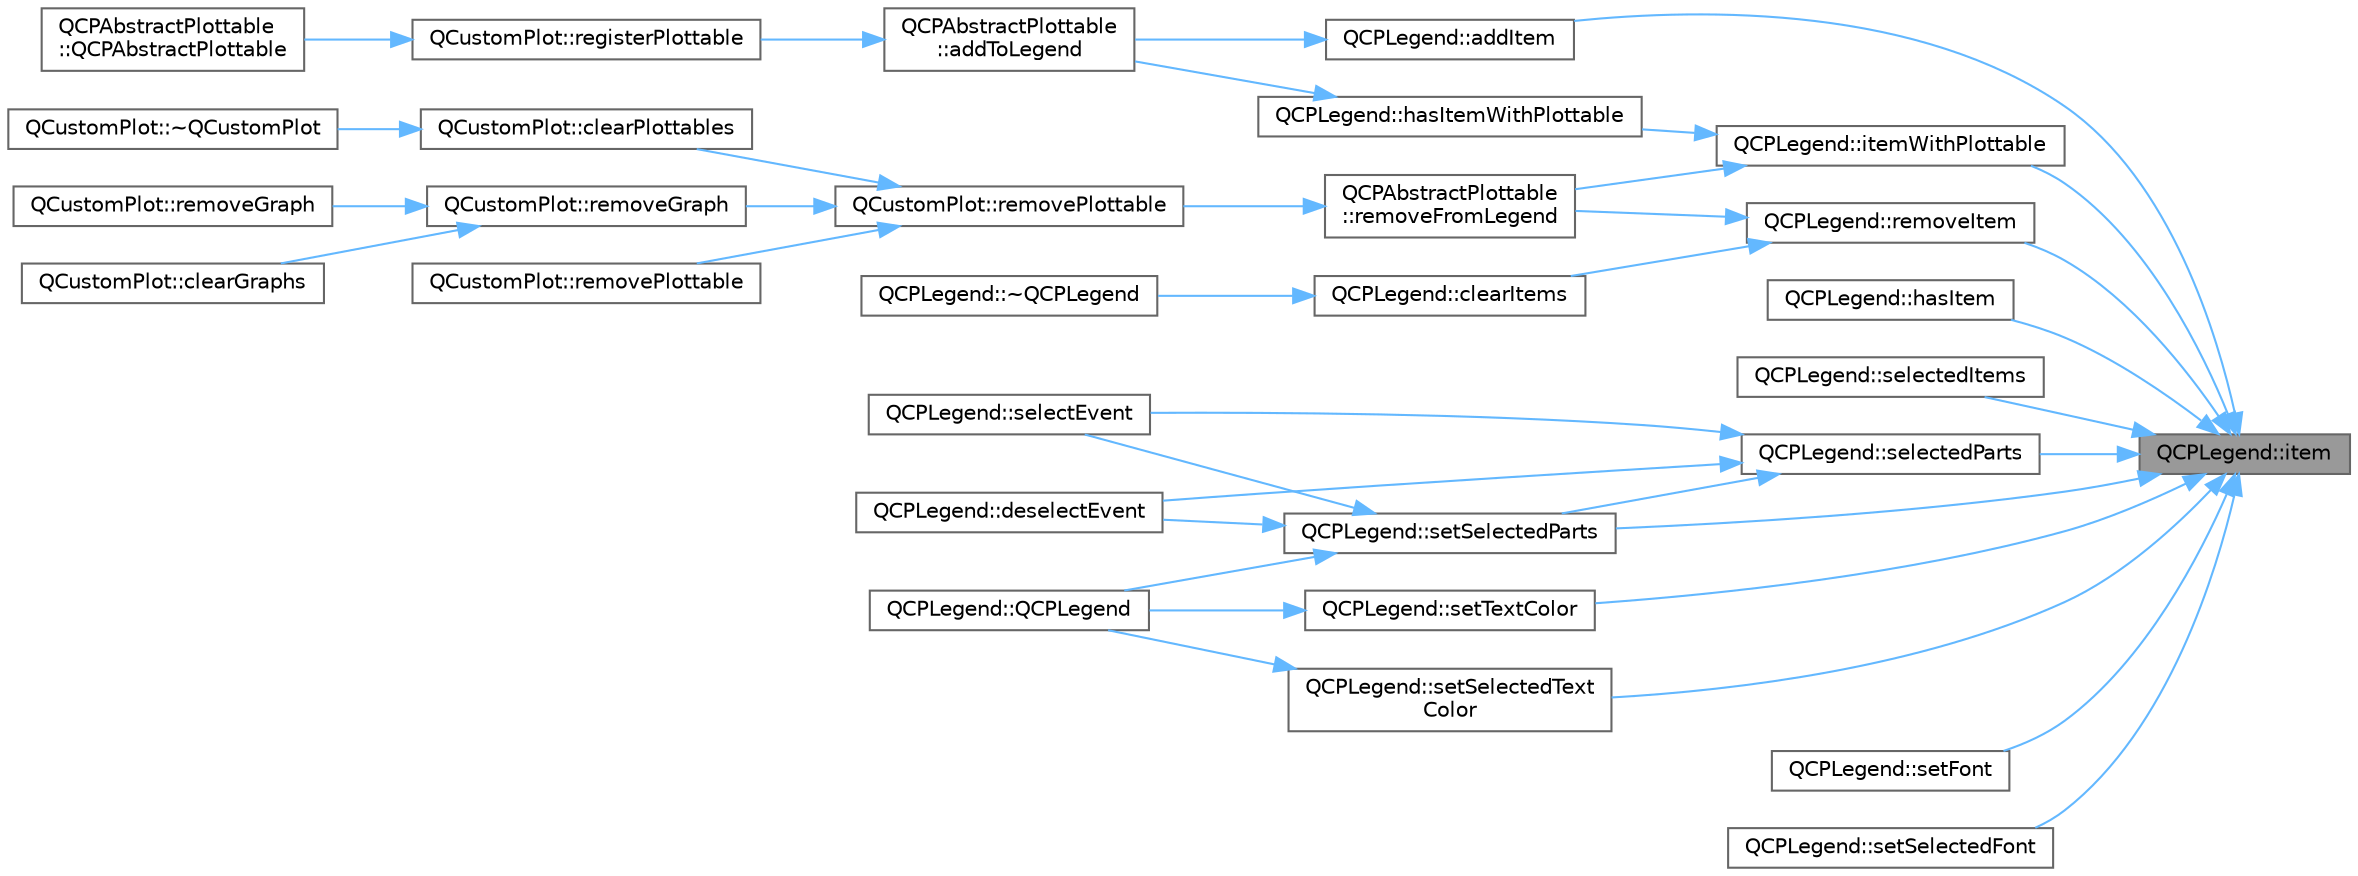 digraph "QCPLegend::item"
{
 // LATEX_PDF_SIZE
  bgcolor="transparent";
  edge [fontname=Helvetica,fontsize=10,labelfontname=Helvetica,labelfontsize=10];
  node [fontname=Helvetica,fontsize=10,shape=box,height=0.2,width=0.4];
  rankdir="RL";
  Node1 [label="QCPLegend::item",height=0.2,width=0.4,color="gray40", fillcolor="grey60", style="filled", fontcolor="black",tooltip=" "];
  Node1 -> Node2 [dir="back",color="steelblue1",style="solid"];
  Node2 [label="QCPLegend::addItem",height=0.2,width=0.4,color="grey40", fillcolor="white", style="filled",URL="$class_q_c_p_legend.html#a3ab274de52d2951faea45a6d975e6b3f",tooltip=" "];
  Node2 -> Node3 [dir="back",color="steelblue1",style="solid"];
  Node3 [label="QCPAbstractPlottable\l::addToLegend",height=0.2,width=0.4,color="grey40", fillcolor="white", style="filled",URL="$class_q_c_p_abstract_plottable.html#aa64e93cb5b606d8110d2cc0a349bb30f",tooltip=" "];
  Node3 -> Node4 [dir="back",color="steelblue1",style="solid"];
  Node4 [label="QCustomPlot::registerPlottable",height=0.2,width=0.4,color="grey40", fillcolor="white", style="filled",URL="$class_q_custom_plot.html#aeba7733bb9fadfb5a375b3f40de9e58a",tooltip=" "];
  Node4 -> Node5 [dir="back",color="steelblue1",style="solid"];
  Node5 [label="QCPAbstractPlottable\l::QCPAbstractPlottable",height=0.2,width=0.4,color="grey40", fillcolor="white", style="filled",URL="$class_q_c_p_abstract_plottable.html#af78a036e40db6f53a31abadc5323715a",tooltip=" "];
  Node1 -> Node6 [dir="back",color="steelblue1",style="solid"];
  Node6 [label="QCPLegend::hasItem",height=0.2,width=0.4,color="grey40", fillcolor="white", style="filled",URL="$class_q_c_p_legend.html#ad0f698e33db454a6c103b5206740e599",tooltip=" "];
  Node1 -> Node7 [dir="back",color="steelblue1",style="solid"];
  Node7 [label="QCPLegend::itemWithPlottable",height=0.2,width=0.4,color="grey40", fillcolor="white", style="filled",URL="$class_q_c_p_legend.html#a91e790002d8bf15a20628a8e8841e397",tooltip=" "];
  Node7 -> Node8 [dir="back",color="steelblue1",style="solid"];
  Node8 [label="QCPLegend::hasItemWithPlottable",height=0.2,width=0.4,color="grey40", fillcolor="white", style="filled",URL="$class_q_c_p_legend.html#a4b90a442af871582df85c2bc13f91e88",tooltip=" "];
  Node8 -> Node3 [dir="back",color="steelblue1",style="solid"];
  Node7 -> Node9 [dir="back",color="steelblue1",style="solid"];
  Node9 [label="QCPAbstractPlottable\l::removeFromLegend",height=0.2,width=0.4,color="grey40", fillcolor="white", style="filled",URL="$class_q_c_p_abstract_plottable.html#a3cc235007e2343a65ad4f463767e0e20",tooltip=" "];
  Node9 -> Node10 [dir="back",color="steelblue1",style="solid"];
  Node10 [label="QCustomPlot::removePlottable",height=0.2,width=0.4,color="grey40", fillcolor="white", style="filled",URL="$class_q_custom_plot.html#af3dafd56884208474f311d6226513ab2",tooltip=" "];
  Node10 -> Node11 [dir="back",color="steelblue1",style="solid"];
  Node11 [label="QCustomPlot::clearPlottables",height=0.2,width=0.4,color="grey40", fillcolor="white", style="filled",URL="$class_q_custom_plot.html#a9a409bb3201878adb7ffba1c89c4e004",tooltip=" "];
  Node11 -> Node12 [dir="back",color="steelblue1",style="solid"];
  Node12 [label="QCustomPlot::~QCustomPlot",height=0.2,width=0.4,color="grey40", fillcolor="white", style="filled",URL="$class_q_custom_plot.html#a75d9b6f599dcae706e45efd425c5499e",tooltip=" "];
  Node10 -> Node13 [dir="back",color="steelblue1",style="solid"];
  Node13 [label="QCustomPlot::removeGraph",height=0.2,width=0.4,color="grey40", fillcolor="white", style="filled",URL="$class_q_custom_plot.html#a903561be895fb6528a770d66ac5e6713",tooltip=" "];
  Node13 -> Node14 [dir="back",color="steelblue1",style="solid"];
  Node14 [label="QCustomPlot::clearGraphs",height=0.2,width=0.4,color="grey40", fillcolor="white", style="filled",URL="$class_q_custom_plot.html#ab0f3abff2d2f7df3668b5836f39207fa",tooltip=" "];
  Node13 -> Node15 [dir="back",color="steelblue1",style="solid"];
  Node15 [label="QCustomPlot::removeGraph",height=0.2,width=0.4,color="grey40", fillcolor="white", style="filled",URL="$class_q_custom_plot.html#a9554b3d2d5b10c0f884bd4010b6c192c",tooltip=" "];
  Node10 -> Node16 [dir="back",color="steelblue1",style="solid"];
  Node16 [label="QCustomPlot::removePlottable",height=0.2,width=0.4,color="grey40", fillcolor="white", style="filled",URL="$class_q_custom_plot.html#afc210e0021480f8119bccf37839dbcc8",tooltip=" "];
  Node1 -> Node17 [dir="back",color="steelblue1",style="solid"];
  Node17 [label="QCPLegend::removeItem",height=0.2,width=0.4,color="grey40", fillcolor="white", style="filled",URL="$class_q_c_p_legend.html#ac91595c3eaa746fe6321d2eb952c63bb",tooltip=" "];
  Node17 -> Node18 [dir="back",color="steelblue1",style="solid"];
  Node18 [label="QCPLegend::clearItems",height=0.2,width=0.4,color="grey40", fillcolor="white", style="filled",URL="$class_q_c_p_legend.html#a24795c7250eb5214fcea16b7217b4dfb",tooltip=" "];
  Node18 -> Node19 [dir="back",color="steelblue1",style="solid"];
  Node19 [label="QCPLegend::~QCPLegend",height=0.2,width=0.4,color="grey40", fillcolor="white", style="filled",URL="$class_q_c_p_legend.html#a52b305572e20f4e7cb37e945e2b9bec0",tooltip=" "];
  Node17 -> Node9 [dir="back",color="steelblue1",style="solid"];
  Node1 -> Node20 [dir="back",color="steelblue1",style="solid"];
  Node20 [label="QCPLegend::selectedItems",height=0.2,width=0.4,color="grey40", fillcolor="white", style="filled",URL="$class_q_c_p_legend.html#ac7d9e567d5c551e09cd9bcc4306c5532",tooltip=" "];
  Node1 -> Node21 [dir="back",color="steelblue1",style="solid"];
  Node21 [label="QCPLegend::selectedParts",height=0.2,width=0.4,color="grey40", fillcolor="white", style="filled",URL="$class_q_c_p_legend.html#a3efbf879f6936ec337690985e567dc6f",tooltip=" "];
  Node21 -> Node22 [dir="back",color="steelblue1",style="solid"];
  Node22 [label="QCPLegend::deselectEvent",height=0.2,width=0.4,color="grey40", fillcolor="white", style="filled",URL="$class_q_c_p_legend.html#ac2066837f7ebc32a5b15434cdca5b176",tooltip=" "];
  Node21 -> Node23 [dir="back",color="steelblue1",style="solid"];
  Node23 [label="QCPLegend::selectEvent",height=0.2,width=0.4,color="grey40", fillcolor="white", style="filled",URL="$class_q_c_p_legend.html#a71f54a05c3e5b1a1ade1864422cd642e",tooltip=" "];
  Node21 -> Node24 [dir="back",color="steelblue1",style="solid"];
  Node24 [label="QCPLegend::setSelectedParts",height=0.2,width=0.4,color="grey40", fillcolor="white", style="filled",URL="$class_q_c_p_legend.html#a2aee309bb5c2a794b1987f3fc97f8ad8",tooltip=" "];
  Node24 -> Node22 [dir="back",color="steelblue1",style="solid"];
  Node24 -> Node25 [dir="back",color="steelblue1",style="solid"];
  Node25 [label="QCPLegend::QCPLegend",height=0.2,width=0.4,color="grey40", fillcolor="white", style="filled",URL="$class_q_c_p_legend.html#a0001a456989bd07ea378883651fabd72",tooltip=" "];
  Node24 -> Node23 [dir="back",color="steelblue1",style="solid"];
  Node1 -> Node26 [dir="back",color="steelblue1",style="solid"];
  Node26 [label="QCPLegend::setFont",height=0.2,width=0.4,color="grey40", fillcolor="white", style="filled",URL="$class_q_c_p_legend.html#aa4cda8499e3cb0f3be415edc02984c73",tooltip=" "];
  Node1 -> Node27 [dir="back",color="steelblue1",style="solid"];
  Node27 [label="QCPLegend::setSelectedFont",height=0.2,width=0.4,color="grey40", fillcolor="white", style="filled",URL="$class_q_c_p_legend.html#ab580a01c3c0a239374ed66c29edf5ad2",tooltip=" "];
  Node1 -> Node24 [dir="back",color="steelblue1",style="solid"];
  Node1 -> Node28 [dir="back",color="steelblue1",style="solid"];
  Node28 [label="QCPLegend::setSelectedText\lColor",height=0.2,width=0.4,color="grey40", fillcolor="white", style="filled",URL="$class_q_c_p_legend.html#a7674dfc7a1f30e1abd1018c0ed45e0bc",tooltip=" "];
  Node28 -> Node25 [dir="back",color="steelblue1",style="solid"];
  Node1 -> Node29 [dir="back",color="steelblue1",style="solid"];
  Node29 [label="QCPLegend::setTextColor",height=0.2,width=0.4,color="grey40", fillcolor="white", style="filled",URL="$class_q_c_p_legend.html#ae1eb239ff4a4632fe1b6c3e668d845c6",tooltip=" "];
  Node29 -> Node25 [dir="back",color="steelblue1",style="solid"];
}
